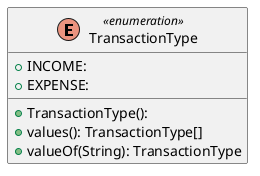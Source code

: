 @startuml
enum TransactionType << enumeration >> {
  + TransactionType():
  + INCOME:
  + EXPENSE:
  + values(): TransactionType[]
  + valueOf(String): TransactionType
}
@enduml